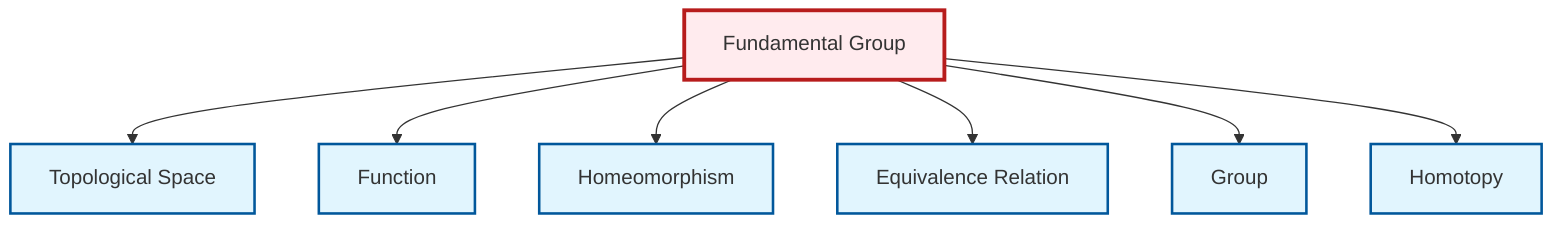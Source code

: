 graph TD
    classDef definition fill:#e1f5fe,stroke:#01579b,stroke-width:2px
    classDef theorem fill:#f3e5f5,stroke:#4a148c,stroke-width:2px
    classDef axiom fill:#fff3e0,stroke:#e65100,stroke-width:2px
    classDef example fill:#e8f5e9,stroke:#1b5e20,stroke-width:2px
    classDef current fill:#ffebee,stroke:#b71c1c,stroke-width:3px
    def-topological-space["Topological Space"]:::definition
    def-homeomorphism["Homeomorphism"]:::definition
    def-group["Group"]:::definition
    def-function["Function"]:::definition
    def-homotopy["Homotopy"]:::definition
    def-fundamental-group["Fundamental Group"]:::definition
    def-equivalence-relation["Equivalence Relation"]:::definition
    def-fundamental-group --> def-topological-space
    def-fundamental-group --> def-function
    def-fundamental-group --> def-homeomorphism
    def-fundamental-group --> def-equivalence-relation
    def-fundamental-group --> def-group
    def-fundamental-group --> def-homotopy
    class def-fundamental-group current